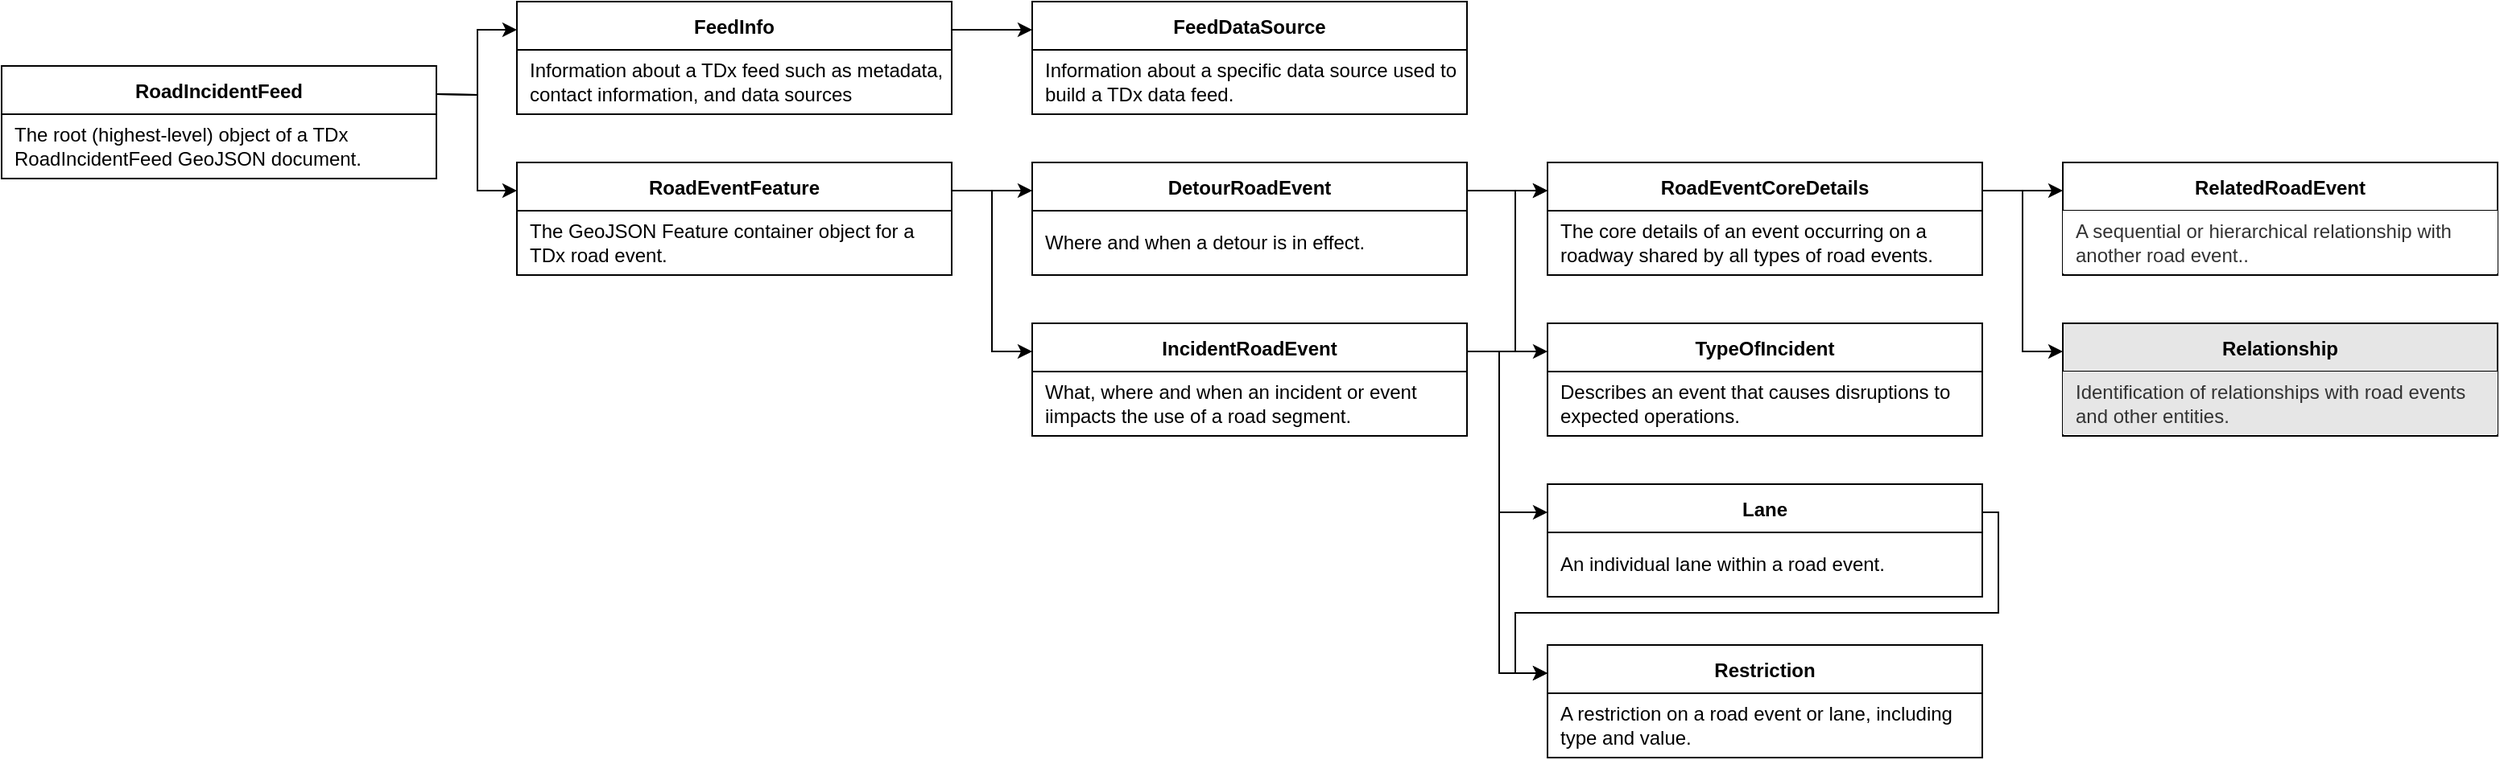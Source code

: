 <mxfile version="20.8.16" type="google"><diagram id="R2lEEEUBdFMjLlhIrx00" name="wzdx_object_diagram"><mxGraphModel grid="1" page="1" gridSize="10" guides="0" tooltips="1" connect="1" arrows="1" fold="1" pageScale="1" pageWidth="1100" pageHeight="850" math="0" shadow="0" extFonts="Permanent Marker^https://fonts.googleapis.com/css?family=Permanent+Marker"><root><mxCell id="0"/><mxCell id="1" parent="0"/><mxCell id="k0RqxaRmuKo-K8MDaf9T-9" style="edgeStyle=orthogonalEdgeStyle;rounded=0;orthogonalLoop=1;jettySize=auto;html=1;exitX=1;exitY=0.25;exitDx=0;exitDy=0;entryX=0;entryY=0.25;entryDx=0;entryDy=0;" edge="1" parent="1" target="C-vyLk0tnHw3VtMMgP7b-23"><mxGeometry relative="1" as="geometry"><mxPoint x="340" y="147.5" as="sourcePoint"/></mxGeometry></mxCell><mxCell id="k0RqxaRmuKo-K8MDaf9T-10" style="edgeStyle=orthogonalEdgeStyle;rounded=0;orthogonalLoop=1;jettySize=auto;html=1;exitX=1;exitY=0.5;exitDx=0;exitDy=0;entryX=-0.003;entryY=0.158;entryDx=0;entryDy=0;entryPerimeter=0;" edge="1" parent="1" target="BHbQhKfwGy02K6a1aAIS-3"><mxGeometry relative="1" as="geometry"/></mxCell><mxCell id="C-vyLk0tnHw3VtMMgP7b-23" value="FeedInfo" style="shape=table;startSize=30;container=1;collapsible=1;childLayout=tableLayout;fixedRows=1;rowLines=0;fontStyle=1;align=center;resizeLast=1;" vertex="1" parent="1"><mxGeometry x="390" y="90" width="270" height="70" as="geometry"/></mxCell><mxCell id="C-vyLk0tnHw3VtMMgP7b-27" value="" style="shape=partialRectangle;collapsible=0;dropTarget=0;pointerEvents=0;fillColor=none;points=[[0,0.5],[1,0.5]];portConstraint=eastwest;top=0;left=0;right=0;bottom=0;" vertex="1" parent="C-vyLk0tnHw3VtMMgP7b-23"><mxGeometry y="30" width="270" height="40" as="geometry"/></mxCell><mxCell id="C-vyLk0tnHw3VtMMgP7b-29" value="Information about a TDx feed such as metadata, contact information, and data sources" style="shape=partialRectangle;overflow=hidden;connectable=0;fillColor=none;top=0;left=0;bottom=0;right=0;align=left;spacingLeft=6;fontStyle=0;whiteSpace=wrap;" vertex="1" parent="C-vyLk0tnHw3VtMMgP7b-27"><mxGeometry width="270" height="40" as="geometry"><mxRectangle width="270" height="40" as="alternateBounds"/></mxGeometry></mxCell><mxCell id="BHbQhKfwGy02K6a1aAIS-3" value="RoadEventFeature" style="shape=table;startSize=30;container=1;collapsible=1;childLayout=tableLayout;fixedRows=1;rowLines=0;fontStyle=1;align=center;resizeLast=1;" vertex="1" parent="1"><mxGeometry x="390" y="190" width="270" height="70" as="geometry"/></mxCell><mxCell id="BHbQhKfwGy02K6a1aAIS-4" value="" style="shape=partialRectangle;collapsible=0;dropTarget=0;pointerEvents=0;fillColor=none;points=[[0,0.5],[1,0.5]];portConstraint=eastwest;top=0;left=0;right=0;bottom=0;" vertex="1" parent="BHbQhKfwGy02K6a1aAIS-3"><mxGeometry y="30" width="270" height="39" as="geometry"/></mxCell><mxCell id="BHbQhKfwGy02K6a1aAIS-6" value="The GeoJSON Feature container object for a TDx road event." style="shape=partialRectangle;overflow=hidden;connectable=0;top=0;left=0;bottom=0;right=0;align=left;spacingLeft=6;fontStyle=0;strokeColor=#d6b656;fillColor=none;whiteSpace=wrap;" vertex="1" parent="BHbQhKfwGy02K6a1aAIS-4"><mxGeometry width="270" height="39" as="geometry"><mxRectangle width="270" height="39" as="alternateBounds"/></mxGeometry></mxCell><mxCell id="qHT-F6r8HrtqaLLa95We-6" value="FeedDataSource" style="shape=table;startSize=30;container=1;collapsible=1;childLayout=tableLayout;fixedRows=1;rowLines=0;fontStyle=1;align=center;resizeLast=1;" vertex="1" parent="1"><mxGeometry x="710" y="90" width="270" height="70" as="geometry"/></mxCell><mxCell id="qHT-F6r8HrtqaLLa95We-7" value="" style="shape=partialRectangle;collapsible=0;dropTarget=0;pointerEvents=0;fillColor=none;points=[[0,0.5],[1,0.5]];portConstraint=eastwest;top=0;left=0;right=0;bottom=0;" vertex="1" parent="qHT-F6r8HrtqaLLa95We-6"><mxGeometry y="30" width="270" height="39" as="geometry"/></mxCell><mxCell id="qHT-F6r8HrtqaLLa95We-9" value="Information about a specific data source used to build a TDx data feed." style="shape=partialRectangle;overflow=hidden;connectable=0;top=0;left=0;bottom=0;right=0;align=left;spacingLeft=6;fontStyle=0;strokeColor=#d6b656;fillColor=none;whiteSpace=wrap;" vertex="1" parent="qHT-F6r8HrtqaLLa95We-7"><mxGeometry width="270" height="39" as="geometry"><mxRectangle width="270" height="39" as="alternateBounds"/></mxGeometry></mxCell><mxCell id="qHT-F6r8HrtqaLLa95We-10" value="IncidentRoadEvent" style="shape=table;startSize=30;container=1;collapsible=1;childLayout=tableLayout;fixedRows=1;rowLines=0;fontStyle=1;align=center;resizeLast=1;" vertex="1" parent="1"><mxGeometry x="710" y="290" width="270" height="70" as="geometry"/></mxCell><mxCell id="qHT-F6r8HrtqaLLa95We-11" value="" style="shape=partialRectangle;collapsible=0;dropTarget=0;pointerEvents=0;fillColor=none;points=[[0,0.5],[1,0.5]];portConstraint=eastwest;top=0;left=0;right=0;bottom=0;" vertex="1" parent="qHT-F6r8HrtqaLLa95We-10"><mxGeometry y="30" width="270" height="39" as="geometry"/></mxCell><mxCell id="qHT-F6r8HrtqaLLa95We-13" value="What, where and when an incident or event iimpacts the use of a road segment." style="shape=partialRectangle;overflow=hidden;connectable=0;top=0;left=0;bottom=0;right=0;align=left;spacingLeft=6;fontStyle=0;strokeColor=#d6b656;fillColor=none;whiteSpace=wrap;" vertex="1" parent="qHT-F6r8HrtqaLLa95We-11"><mxGeometry width="270" height="39" as="geometry"><mxRectangle width="270" height="39" as="alternateBounds"/></mxGeometry></mxCell><mxCell id="qHT-F6r8HrtqaLLa95We-18" value="RoadEventCoreDetails" style="shape=table;startSize=30;container=1;collapsible=1;childLayout=tableLayout;fixedRows=1;rowLines=0;fontStyle=1;align=center;resizeLast=1;" vertex="1" parent="1"><mxGeometry x="1030" y="190" width="270" height="70" as="geometry"/></mxCell><mxCell id="qHT-F6r8HrtqaLLa95We-19" value="" style="shape=partialRectangle;collapsible=0;dropTarget=0;pointerEvents=0;fillColor=none;points=[[0,0.5],[1,0.5]];portConstraint=eastwest;top=0;left=0;right=0;bottom=0;" vertex="1" parent="qHT-F6r8HrtqaLLa95We-18"><mxGeometry y="30" width="270" height="39" as="geometry"/></mxCell><mxCell id="qHT-F6r8HrtqaLLa95We-21" value="The core details of an event occurring on a roadway shared by all types of road events." style="shape=partialRectangle;overflow=hidden;connectable=0;top=0;left=0;bottom=0;right=0;align=left;spacingLeft=6;fontStyle=0;strokeColor=#d6b656;fillColor=none;whiteSpace=wrap;" vertex="1" parent="qHT-F6r8HrtqaLLa95We-19"><mxGeometry width="270" height="39" as="geometry"><mxRectangle width="270" height="39" as="alternateBounds"/></mxGeometry></mxCell><mxCell id="qHT-F6r8HrtqaLLa95We-22" value="TypeOfIncident" style="shape=table;startSize=30;container=1;collapsible=1;childLayout=tableLayout;fixedRows=1;rowLines=0;fontStyle=1;align=center;resizeLast=1;" vertex="1" parent="1"><mxGeometry x="1030" y="290" width="270" height="70" as="geometry"/></mxCell><mxCell id="qHT-F6r8HrtqaLLa95We-23" value="" style="shape=partialRectangle;collapsible=0;dropTarget=0;pointerEvents=0;fillColor=none;points=[[0,0.5],[1,0.5]];portConstraint=eastwest;top=0;left=0;right=0;bottom=0;" vertex="1" parent="qHT-F6r8HrtqaLLa95We-22"><mxGeometry y="30" width="270" height="39" as="geometry"/></mxCell><mxCell id="qHT-F6r8HrtqaLLa95We-25" value="Describes an event that causes disruptions to expected operations." style="shape=partialRectangle;overflow=hidden;connectable=0;top=0;left=0;bottom=0;right=0;align=left;spacingLeft=6;fontStyle=0;strokeColor=#d6b656;fillColor=none;whiteSpace=wrap;" vertex="1" parent="qHT-F6r8HrtqaLLa95We-23"><mxGeometry width="270" height="39" as="geometry"><mxRectangle width="270" height="39" as="alternateBounds"/></mxGeometry></mxCell><mxCell id="Q4F0YYo54zgFtf_VKap_-1" value="Relationship" style="shape=table;startSize=30;container=1;collapsible=1;childLayout=tableLayout;fixedRows=1;rowLines=0;fontStyle=1;align=center;resizeLast=1;fillColor=#E6E6E6;fontColor=#000000;labelBackgroundColor=#E6E6E6;" vertex="1" parent="1"><mxGeometry x="1350" y="290" width="270" height="70" as="geometry"/></mxCell><mxCell id="Q4F0YYo54zgFtf_VKap_-2" value="" style="shape=partialRectangle;collapsible=0;dropTarget=0;pointerEvents=0;fillColor=none;points=[[0,0.5],[1,0.5]];portConstraint=eastwest;top=0;left=0;right=0;bottom=0;" vertex="1" parent="Q4F0YYo54zgFtf_VKap_-1"><mxGeometry y="30" width="270" height="39" as="geometry"/></mxCell><mxCell id="Q4F0YYo54zgFtf_VKap_-4" value="Identification of relationships with road events and other entities." style="shape=partialRectangle;overflow=hidden;connectable=0;top=0;left=0;bottom=0;right=0;align=left;spacingLeft=6;fontStyle=0;strokeColor=#666666;fillColor=#E6E6E6;whiteSpace=wrap;fontColor=#333333;" vertex="1" parent="Q4F0YYo54zgFtf_VKap_-2"><mxGeometry width="270" height="39" as="geometry"><mxRectangle width="270" height="39" as="alternateBounds"/></mxGeometry></mxCell><mxCell id="Q4F0YYo54zgFtf_VKap_-6" style="edgeStyle=orthogonalEdgeStyle;rounded=0;orthogonalLoop=1;jettySize=auto;html=1;exitX=1;exitY=0.25;exitDx=0;exitDy=0;entryX=0;entryY=0.25;entryDx=0;entryDy=0;endWidth=6.234;" edge="1" parent="1" source="C-vyLk0tnHw3VtMMgP7b-23" target="qHT-F6r8HrtqaLLa95We-6"><mxGeometry relative="1" as="geometry"><mxPoint x="700" y="60" as="sourcePoint"/><mxPoint x="770" y="60" as="targetPoint"/></mxGeometry></mxCell><mxCell id="Q4F0YYo54zgFtf_VKap_-9" style="edgeStyle=orthogonalEdgeStyle;rounded=0;orthogonalLoop=1;jettySize=auto;html=1;entryX=0;entryY=0.25;entryDx=0;entryDy=0;endWidth=6.234;exitX=1;exitY=0.25;exitDx=0;exitDy=0;" edge="1" parent="1" target="BHbQhKfwGy02K6a1aAIS-3"><mxGeometry relative="1" as="geometry"><mxPoint x="340" y="147.5" as="sourcePoint"/><mxPoint x="742" y="117.5" as="targetPoint"/></mxGeometry></mxCell><mxCell id="Q4F0YYo54zgFtf_VKap_-10" style="edgeStyle=orthogonalEdgeStyle;rounded=0;orthogonalLoop=1;jettySize=auto;html=1;exitX=1;exitY=0.25;exitDx=0;exitDy=0;entryX=0;entryY=0.25;entryDx=0;entryDy=0;endWidth=6.234;" edge="1" parent="1" source="BHbQhKfwGy02K6a1aAIS-3" target="qHT-F6r8HrtqaLLa95We-10"><mxGeometry relative="1" as="geometry"><mxPoint x="690" y="210" as="sourcePoint"/><mxPoint x="732" y="210" as="targetPoint"/></mxGeometry></mxCell><mxCell id="Q4F0YYo54zgFtf_VKap_-12" style="edgeStyle=orthogonalEdgeStyle;rounded=0;orthogonalLoop=1;jettySize=auto;html=1;exitX=1;exitY=0.25;exitDx=0;exitDy=0;entryX=0;entryY=0.25;entryDx=0;entryDy=0;" edge="1" parent="1" source="qHT-F6r8HrtqaLLa95We-10" target="qHT-F6r8HrtqaLLa95We-18"><mxGeometry relative="1" as="geometry"><mxPoint x="1000" y="240" as="sourcePoint"/><mxPoint x="1060" y="230" as="targetPoint"/><Array as="points"><mxPoint x="1010" y="308"/><mxPoint x="1010" y="208"/></Array></mxGeometry></mxCell><mxCell id="Q4F0YYo54zgFtf_VKap_-19" style="edgeStyle=orthogonalEdgeStyle;rounded=0;orthogonalLoop=1;jettySize=auto;html=1;exitX=1;exitY=0.25;exitDx=0;exitDy=0;entryX=0;entryY=0.25;entryDx=0;entryDy=0;endWidth=6.234;" edge="1" parent="1" source="qHT-F6r8HrtqaLLa95We-18"><mxGeometry relative="1" as="geometry"><mxPoint x="700" y="117.5" as="sourcePoint"/><mxPoint x="1350" y="207.5" as="targetPoint"/></mxGeometry></mxCell><mxCell id="Q4F0YYo54zgFtf_VKap_-23" value="RoadIncidentFeed" style="shape=table;startSize=30;container=1;collapsible=1;childLayout=tableLayout;fixedRows=1;rowLines=0;fontStyle=1;align=center;resizeLast=1;" vertex="1" parent="1"><mxGeometry x="70" y="130" width="270" height="70" as="geometry"/></mxCell><mxCell id="Q4F0YYo54zgFtf_VKap_-24" value="" style="shape=partialRectangle;collapsible=0;dropTarget=0;pointerEvents=0;fillColor=none;points=[[0,0.5],[1,0.5]];portConstraint=eastwest;top=0;left=0;right=0;bottom=0;" vertex="1" parent="Q4F0YYo54zgFtf_VKap_-23"><mxGeometry y="30" width="270" height="40" as="geometry"/></mxCell><mxCell id="Q4F0YYo54zgFtf_VKap_-26" value="The root (highest-level) object of a TDx RoadIncidentFeed GeoJSON document." style="shape=partialRectangle;overflow=hidden;connectable=0;fillColor=none;top=0;left=0;bottom=0;right=0;align=left;spacingLeft=6;fontStyle=0;whiteSpace=wrap;" vertex="1" parent="Q4F0YYo54zgFtf_VKap_-24"><mxGeometry width="270" height="40" as="geometry"><mxRectangle width="270" height="40" as="alternateBounds"/></mxGeometry></mxCell><mxCell id="bdpUYUxyRzyoXA5ycaL--1" style="edgeStyle=orthogonalEdgeStyle;rounded=0;orthogonalLoop=1;jettySize=auto;html=1;entryX=0;entryY=0.25;entryDx=0;entryDy=0;exitX=1;exitY=0.25;exitDx=0;exitDy=0;" edge="1" parent="1" source="qHT-F6r8HrtqaLLa95We-10" target="qHT-F6r8HrtqaLLa95We-22"><mxGeometry relative="1" as="geometry"><mxPoint x="980" y="210" as="sourcePoint"/><mxPoint x="1040" y="217.5" as="targetPoint"/><Array as="points"><mxPoint x="990" y="308"/><mxPoint x="990" y="308"/></Array></mxGeometry></mxCell><mxCell id="hQ6lIVkBjfXcaxaeAQrV-1" value="DetourRoadEvent" style="shape=table;startSize=30;container=1;collapsible=1;childLayout=tableLayout;fixedRows=1;rowLines=0;fontStyle=1;align=center;resizeLast=1;" vertex="1" parent="1"><mxGeometry x="710" y="190" width="270" height="70" as="geometry"/></mxCell><mxCell id="hQ6lIVkBjfXcaxaeAQrV-2" value="" style="shape=partialRectangle;collapsible=0;dropTarget=0;pointerEvents=0;fillColor=none;points=[[0,0.5],[1,0.5]];portConstraint=eastwest;top=0;left=0;right=0;bottom=0;" vertex="1" parent="hQ6lIVkBjfXcaxaeAQrV-1"><mxGeometry y="30" width="270" height="39" as="geometry"/></mxCell><mxCell id="hQ6lIVkBjfXcaxaeAQrV-3" value="Where and when a detour is in effect." style="shape=partialRectangle;overflow=hidden;connectable=0;top=0;left=0;bottom=0;right=0;align=left;spacingLeft=6;fontStyle=0;strokeColor=#d6b656;fillColor=none;whiteSpace=wrap;" vertex="1" parent="hQ6lIVkBjfXcaxaeAQrV-2"><mxGeometry width="270" height="39" as="geometry"><mxRectangle width="270" height="39" as="alternateBounds"/></mxGeometry></mxCell><mxCell id="hQ6lIVkBjfXcaxaeAQrV-4" style="edgeStyle=orthogonalEdgeStyle;rounded=0;orthogonalLoop=1;jettySize=auto;html=1;exitX=1;exitY=0.25;exitDx=0;exitDy=0;entryX=0;entryY=0.25;entryDx=0;entryDy=0;endWidth=6.234;" edge="1" parent="1" source="BHbQhKfwGy02K6a1aAIS-3" target="hQ6lIVkBjfXcaxaeAQrV-1"><mxGeometry relative="1" as="geometry"><mxPoint x="670" y="217.5" as="sourcePoint"/><mxPoint x="720" y="217.5" as="targetPoint"/></mxGeometry></mxCell><mxCell id="hQ6lIVkBjfXcaxaeAQrV-5" style="edgeStyle=orthogonalEdgeStyle;rounded=0;orthogonalLoop=1;jettySize=auto;html=1;exitX=1;exitY=0.25;exitDx=0;exitDy=0;entryX=0;entryY=0.25;entryDx=0;entryDy=0;endWidth=6.234;" edge="1" parent="1" source="hQ6lIVkBjfXcaxaeAQrV-1" target="qHT-F6r8HrtqaLLa95We-18"><mxGeometry relative="1" as="geometry"><mxPoint x="670" y="217.5" as="sourcePoint"/><mxPoint x="720" y="317.5" as="targetPoint"/><Array as="points"><mxPoint x="990" y="208"/><mxPoint x="990" y="208"/></Array></mxGeometry></mxCell><mxCell id="hQ6lIVkBjfXcaxaeAQrV-6" value="RelatedRoadEvent" style="shape=table;startSize=30;container=1;collapsible=1;childLayout=tableLayout;fixedRows=1;rowLines=0;fontStyle=1;align=center;resizeLast=1;fillColor=#FFFFFF;" vertex="1" parent="1"><mxGeometry x="1350" y="190" width="270" height="70" as="geometry"/></mxCell><mxCell id="hQ6lIVkBjfXcaxaeAQrV-7" value="" style="shape=partialRectangle;collapsible=0;dropTarget=0;pointerEvents=0;fillColor=none;points=[[0,0.5],[1,0.5]];portConstraint=eastwest;top=0;left=0;right=0;bottom=0;" vertex="1" parent="hQ6lIVkBjfXcaxaeAQrV-6"><mxGeometry y="30" width="270" height="39" as="geometry"/></mxCell><mxCell id="hQ6lIVkBjfXcaxaeAQrV-8" value="A sequential or hierarchical relationship with another road event.." style="shape=partialRectangle;overflow=hidden;connectable=0;top=0;left=0;bottom=0;right=0;align=left;spacingLeft=6;fontStyle=0;strokeColor=#666666;fillColor=#FFFFFF;whiteSpace=wrap;fontColor=#333333;" vertex="1" parent="hQ6lIVkBjfXcaxaeAQrV-7"><mxGeometry width="270" height="39" as="geometry"><mxRectangle width="270" height="39" as="alternateBounds"/></mxGeometry></mxCell><mxCell id="hQ6lIVkBjfXcaxaeAQrV-9" style="edgeStyle=orthogonalEdgeStyle;rounded=0;orthogonalLoop=1;jettySize=auto;html=1;exitX=1;exitY=0.25;exitDx=0;exitDy=0;entryX=0;entryY=0.25;entryDx=0;entryDy=0;endWidth=6.234;" edge="1" parent="1" source="qHT-F6r8HrtqaLLa95We-18" target="Q4F0YYo54zgFtf_VKap_-1"><mxGeometry relative="1" as="geometry"><mxPoint x="1310" y="217.5" as="sourcePoint"/><mxPoint x="1360" y="217.5" as="targetPoint"/></mxGeometry></mxCell><mxCell id="hQ6lIVkBjfXcaxaeAQrV-10" value="Lane" style="shape=table;startSize=30;container=1;collapsible=1;childLayout=tableLayout;fixedRows=1;rowLines=0;fontStyle=1;align=center;resizeLast=1;" vertex="1" parent="1"><mxGeometry x="1030" y="390" width="270" height="70" as="geometry"/></mxCell><mxCell id="hQ6lIVkBjfXcaxaeAQrV-11" value="" style="shape=partialRectangle;collapsible=0;dropTarget=0;pointerEvents=0;fillColor=none;points=[[0,0.5],[1,0.5]];portConstraint=eastwest;top=0;left=0;right=0;bottom=0;" vertex="1" parent="hQ6lIVkBjfXcaxaeAQrV-10"><mxGeometry y="30" width="270" height="39" as="geometry"/></mxCell><mxCell id="hQ6lIVkBjfXcaxaeAQrV-12" value="An individual lane within a road event." style="shape=partialRectangle;overflow=hidden;connectable=0;top=0;left=0;bottom=0;right=0;align=left;spacingLeft=6;fontStyle=0;strokeColor=#d6b656;fillColor=none;whiteSpace=wrap;" vertex="1" parent="hQ6lIVkBjfXcaxaeAQrV-11"><mxGeometry width="270" height="39" as="geometry"><mxRectangle width="270" height="39" as="alternateBounds"/></mxGeometry></mxCell><mxCell id="hQ6lIVkBjfXcaxaeAQrV-13" value="Restriction" style="shape=table;startSize=30;container=1;collapsible=1;childLayout=tableLayout;fixedRows=1;rowLines=0;fontStyle=1;align=center;resizeLast=1;" vertex="1" parent="1"><mxGeometry x="1030" y="490" width="270" height="70" as="geometry"/></mxCell><mxCell id="hQ6lIVkBjfXcaxaeAQrV-14" value="" style="shape=partialRectangle;collapsible=0;dropTarget=0;pointerEvents=0;fillColor=none;points=[[0,0.5],[1,0.5]];portConstraint=eastwest;top=0;left=0;right=0;bottom=0;" vertex="1" parent="hQ6lIVkBjfXcaxaeAQrV-13"><mxGeometry y="30" width="270" height="39" as="geometry"/></mxCell><mxCell id="hQ6lIVkBjfXcaxaeAQrV-15" value="A restriction on a road event or lane, including type and value." style="shape=partialRectangle;overflow=hidden;connectable=0;top=0;left=0;bottom=0;right=0;align=left;spacingLeft=6;fontStyle=0;strokeColor=#d6b656;fillColor=none;whiteSpace=wrap;" vertex="1" parent="hQ6lIVkBjfXcaxaeAQrV-14"><mxGeometry width="270" height="39" as="geometry"><mxRectangle width="270" height="39" as="alternateBounds"/></mxGeometry></mxCell><mxCell id="hQ6lIVkBjfXcaxaeAQrV-16" style="edgeStyle=orthogonalEdgeStyle;rounded=0;orthogonalLoop=1;jettySize=auto;html=1;entryX=0;entryY=0.25;entryDx=0;entryDy=0;exitX=1;exitY=0.25;exitDx=0;exitDy=0;" edge="1" parent="1" source="qHT-F6r8HrtqaLLa95We-10" target="hQ6lIVkBjfXcaxaeAQrV-10"><mxGeometry relative="1" as="geometry"><mxPoint x="990" y="317.5" as="sourcePoint"/><mxPoint x="1040" y="317.5" as="targetPoint"/><Array as="points"><mxPoint x="1000" y="308"/><mxPoint x="1000" y="408"/></Array></mxGeometry></mxCell><mxCell id="hQ6lIVkBjfXcaxaeAQrV-17" style="edgeStyle=orthogonalEdgeStyle;rounded=0;orthogonalLoop=1;jettySize=auto;html=1;entryX=0;entryY=0.25;entryDx=0;entryDy=0;exitX=1;exitY=0.25;exitDx=0;exitDy=0;" edge="1" parent="1" source="qHT-F6r8HrtqaLLa95We-10" target="hQ6lIVkBjfXcaxaeAQrV-13"><mxGeometry relative="1" as="geometry"><mxPoint x="990" y="317.5" as="sourcePoint"/><mxPoint x="1040" y="417.5" as="targetPoint"/><Array as="points"><mxPoint x="1000" y="308"/><mxPoint x="1000" y="508"/></Array></mxGeometry></mxCell><mxCell id="hQ6lIVkBjfXcaxaeAQrV-18" style="edgeStyle=orthogonalEdgeStyle;rounded=0;orthogonalLoop=1;jettySize=auto;html=1;exitX=1;exitY=0.25;exitDx=0;exitDy=0;entryX=0;entryY=0.25;entryDx=0;entryDy=0;" edge="1" parent="1" source="hQ6lIVkBjfXcaxaeAQrV-10" target="hQ6lIVkBjfXcaxaeAQrV-13"><mxGeometry relative="1" as="geometry"><mxPoint x="920" y="540" as="sourcePoint"/><mxPoint x="1030" y="500" as="targetPoint"/><Array as="points"><mxPoint x="1310" y="408"/><mxPoint x="1310" y="470"/><mxPoint x="1010" y="470"/><mxPoint x="1010" y="508"/></Array></mxGeometry></mxCell></root></mxGraphModel></diagram></mxfile>